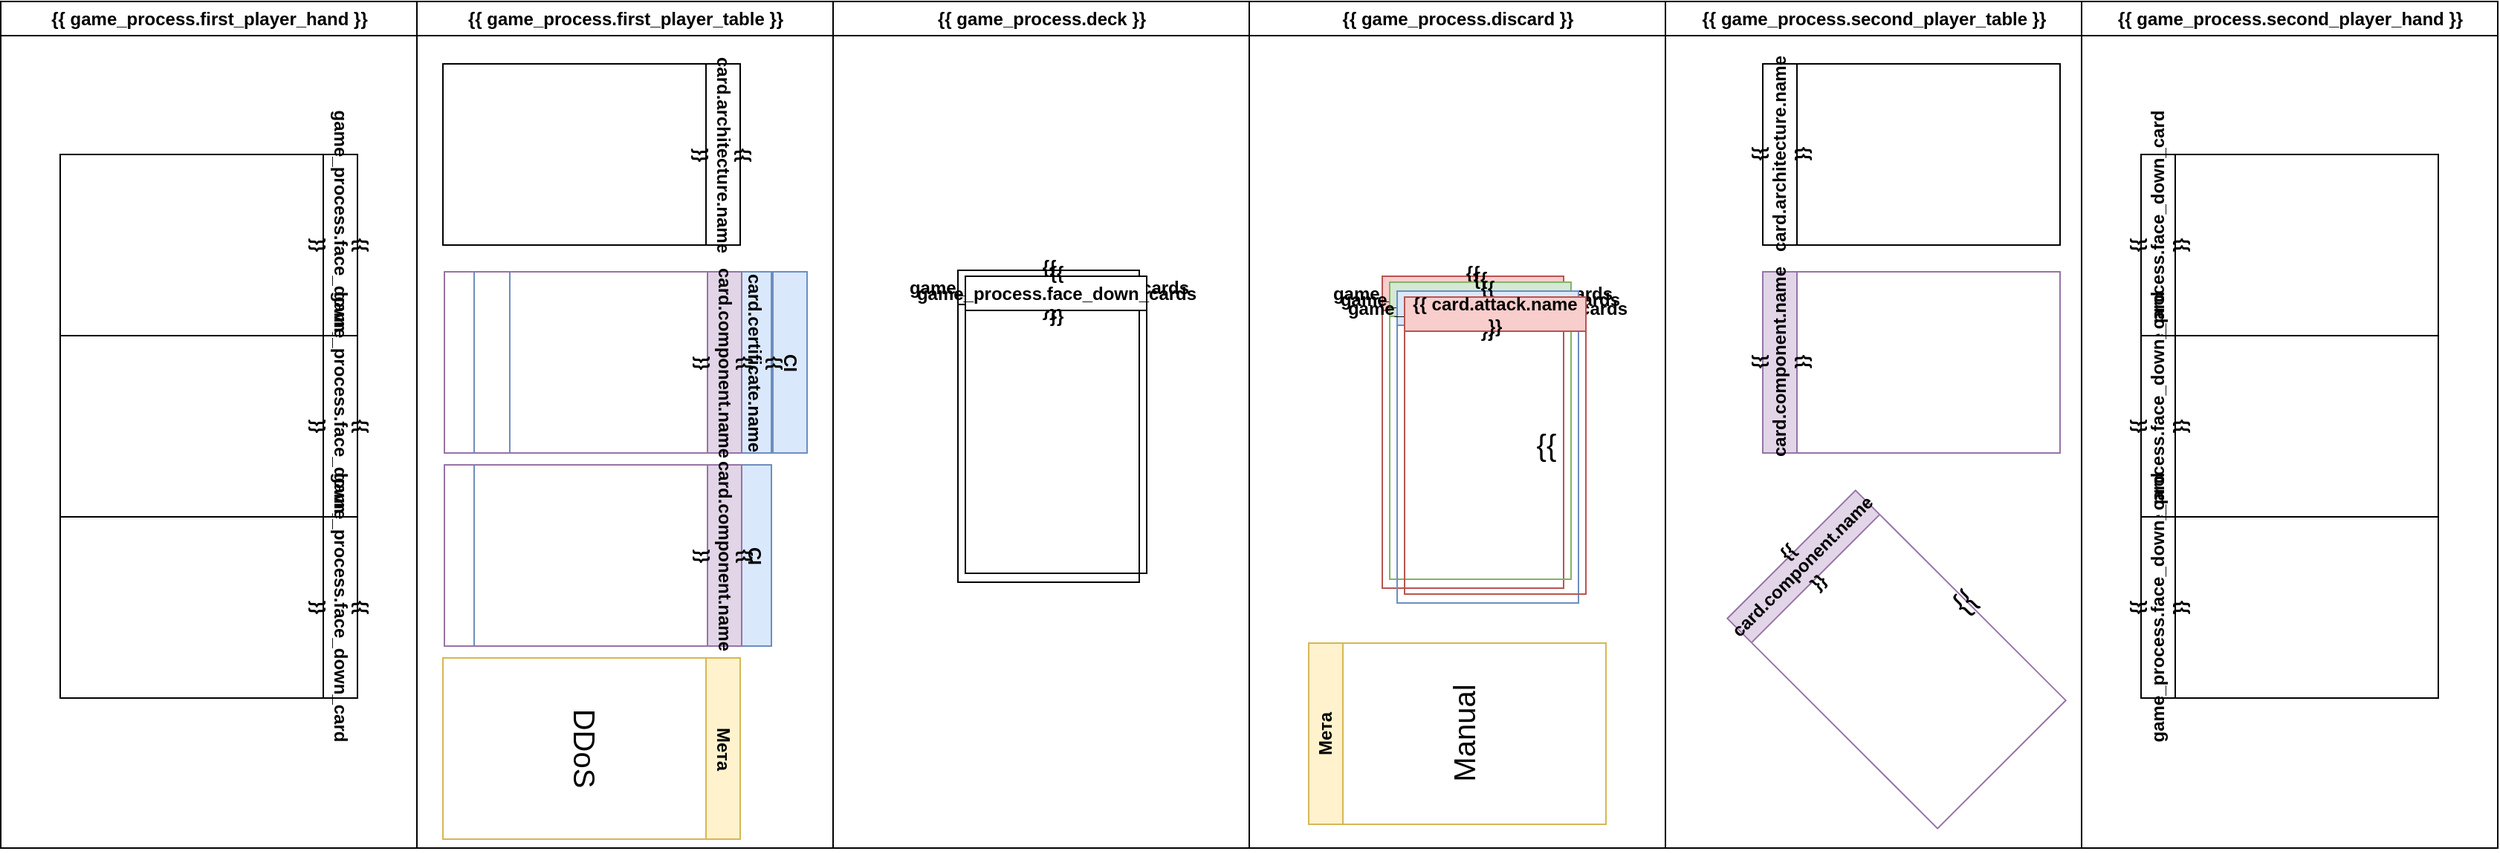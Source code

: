 <mxfile version="23.1.2" type="github">
  <diagram name="Page-1" id="e7e014a7-5840-1c2e-5031-d8a46d1fe8dd">
    <mxGraphModel dx="1065" dy="730" grid="1" gridSize="10" guides="1" tooltips="1" connect="1" arrows="1" fold="1" page="1" pageScale="1" pageWidth="1169" pageHeight="826" background="none" math="0" shadow="0">
      <root>
        <mxCell id="0" />
        <mxCell id="1" parent="0" />
        <mxCell id="2" value="{{ game_process.first_player_hand }}" style="swimlane;whiteSpace=wrap" parent="1" vertex="1">
          <mxGeometry x="164.5" y="128" width="280" height="570" as="geometry" />
        </mxCell>
        <mxCell id="dYky7ozjCTGvR8onbQTt-42" value="&lt;div&gt;{{ game_process.face_down_card }}&lt;/div&gt;" style="swimlane;horizontal=0;whiteSpace=wrap;html=1;rotation=-180;" parent="2" vertex="1">
          <mxGeometry x="40" y="103" width="200" height="122" as="geometry" />
        </mxCell>
        <mxCell id="dYky7ozjCTGvR8onbQTt-43" value="&lt;div&gt;{{ game_process.face_down_card }}&lt;/div&gt;" style="swimlane;horizontal=0;whiteSpace=wrap;html=1;rotation=-180;" parent="2" vertex="1">
          <mxGeometry x="40" y="225" width="200" height="122" as="geometry" />
        </mxCell>
        <mxCell id="dYky7ozjCTGvR8onbQTt-52" value="&lt;div&gt;{{ game_process.face_down_card }}&lt;/div&gt;" style="swimlane;horizontal=0;whiteSpace=wrap;html=1;rotation=-180;" parent="2" vertex="1">
          <mxGeometry x="40" y="347" width="200" height="122" as="geometry" />
        </mxCell>
        <mxCell id="3" value="{{ game_process.first_player_table }}" style="swimlane;whiteSpace=wrap" parent="1" vertex="1">
          <mxGeometry x="444.5" y="128" width="280" height="570" as="geometry" />
        </mxCell>
        <mxCell id="kVKbn-yuMC2sfHe30jHJ-10" value="CI" style="swimlane;horizontal=0;whiteSpace=wrap;html=1;rotation=-180;fillColor=#dae8fc;strokeColor=#6c8ebf;" parent="3" vertex="1">
          <mxGeometry x="62.5" y="182" width="200" height="122" as="geometry" />
        </mxCell>
        <mxCell id="kVKbn-yuMC2sfHe30jHJ-12" value="&lt;div&gt;{{ card.certificate.name }}&lt;/div&gt;" style="swimlane;horizontal=0;whiteSpace=wrap;html=1;rotation=-180;fillColor=#dae8fc;strokeColor=#6c8ebf;" parent="kVKbn-yuMC2sfHe30jHJ-10" vertex="1">
          <mxGeometry x="-24" width="200" height="122" as="geometry" />
        </mxCell>
        <mxCell id="dYky7ozjCTGvR8onbQTt-59" value="&lt;div&gt;{{ card.component.name }}&lt;/div&gt;" style="swimlane;horizontal=0;whiteSpace=wrap;html=1;rotation=-180;fillColor=#e1d5e7;strokeColor=#9673a6;" parent="kVKbn-yuMC2sfHe30jHJ-12" vertex="1">
          <mxGeometry x="-20" width="200" height="122" as="geometry" />
        </mxCell>
        <mxCell id="dYky7ozjCTGvR8onbQTt-60" value="&lt;div align=&quot;center&quot; style=&quot;font-size: 20px;&quot;&gt;&lt;font style=&quot;font-size: 20px;&quot;&gt;{{ card.component.types.frontend }}&lt;br&gt;&lt;/font&gt;&lt;/div&gt;&lt;div align=&quot;center&quot;&gt;&lt;br&gt;&lt;/div&gt;" style="text;strokeColor=none;fillColor=none;align=center;verticalAlign=middle;spacingLeft=4;spacingRight=4;overflow=hidden;points=[[0,0.5],[1,0.5]];portConstraint=eastwest;rotatable=0;whiteSpace=wrap;html=1;rotation=-270;" parent="dYky7ozjCTGvR8onbQTt-59" vertex="1">
          <mxGeometry x="26" y="46" width="140" height="30" as="geometry" />
        </mxCell>
        <mxCell id="kVKbn-yuMC2sfHe30jHJ-13" value="CI" style="swimlane;horizontal=0;whiteSpace=wrap;html=1;rotation=-180;fillColor=#dae8fc;strokeColor=#6c8ebf;" parent="3" vertex="1">
          <mxGeometry x="38.5" y="312" width="200" height="122" as="geometry" />
        </mxCell>
        <mxCell id="kVKbn-yuMC2sfHe30jHJ-6" value="&lt;div&gt;{{ card.component.name }}&lt;/div&gt;" style="swimlane;horizontal=0;whiteSpace=wrap;html=1;rotation=-180;fillColor=#e1d5e7;strokeColor=#9673a6;" parent="kVKbn-yuMC2sfHe30jHJ-13" vertex="1">
          <mxGeometry x="-20" width="200" height="122" as="geometry" />
        </mxCell>
        <mxCell id="kVKbn-yuMC2sfHe30jHJ-7" value="&lt;div align=&quot;center&quot; style=&quot;font-size: 20px;&quot;&gt;&lt;font style=&quot;font-size: 20px;&quot;&gt;{{ card.component.types.monitoring }}&lt;br&gt;&lt;/font&gt;&lt;/div&gt;" style="text;strokeColor=none;fillColor=none;align=center;verticalAlign=middle;spacingLeft=4;spacingRight=4;overflow=hidden;points=[[0,0.5],[1,0.5]];portConstraint=eastwest;rotatable=0;whiteSpace=wrap;html=1;rotation=-270;" parent="kVKbn-yuMC2sfHe30jHJ-6" vertex="1">
          <mxGeometry x="26" y="46" width="140" height="30" as="geometry" />
        </mxCell>
        <mxCell id="kVKbn-yuMC2sfHe30jHJ-4" value="Мета" style="swimlane;horizontal=0;whiteSpace=wrap;html=1;rotation=-180;fillColor=#fff2cc;strokeColor=#d6b656;" parent="3" vertex="1">
          <mxGeometry x="17.5" y="442" width="200" height="122" as="geometry" />
        </mxCell>
        <mxCell id="kVKbn-yuMC2sfHe30jHJ-5" value="&lt;div align=&quot;center&quot; style=&quot;font-size: 20px;&quot;&gt;&lt;font style=&quot;font-size: 20px;&quot;&gt;DDoS&lt;br&gt;&lt;/font&gt;&lt;/div&gt;" style="text;strokeColor=none;fillColor=none;align=center;verticalAlign=middle;spacingLeft=4;spacingRight=4;overflow=hidden;points=[[0,0.5],[1,0.5]];portConstraint=eastwest;rotatable=0;whiteSpace=wrap;html=1;rotation=-270;" parent="kVKbn-yuMC2sfHe30jHJ-4" vertex="1">
          <mxGeometry x="26" y="46" width="140" height="30" as="geometry" />
        </mxCell>
        <mxCell id="Hk7dOXYgMEHAXx12Ol8E-4" value="&lt;div&gt;{{ card.architecture.name }}&lt;/div&gt;" style="swimlane;horizontal=0;whiteSpace=wrap;html=1;rotation=-180;" vertex="1" parent="3">
          <mxGeometry x="17.5" y="42" width="200" height="122" as="geometry" />
        </mxCell>
        <mxCell id="4" value="{{ game_process.deck }}" style="swimlane;whiteSpace=wrap" parent="1" vertex="1">
          <mxGeometry x="724.5" y="128" width="280" height="570" as="geometry" />
        </mxCell>
        <mxCell id="dYky7ozjCTGvR8onbQTt-58" value="&lt;div&gt;{{ game_process.face_down_cards }}&lt;/div&gt;" style="swimlane;horizontal=0;whiteSpace=wrap;html=1;rotation=90;" parent="4" vertex="1">
          <mxGeometry x="40" y="225" width="210" height="122" as="geometry" />
        </mxCell>
        <mxCell id="dYky7ozjCTGvR8onbQTt-61" value="&lt;div&gt;{{ game_process.face_down_cards }}&lt;/div&gt;" style="swimlane;horizontal=0;whiteSpace=wrap;html=1;rotation=90;" parent="dYky7ozjCTGvR8onbQTt-58" vertex="1">
          <mxGeometry x="10" y="-1" width="200" height="122" as="geometry" />
        </mxCell>
        <mxCell id="dYky7ozjCTGvR8onbQTt-41" value="{{ game_process.discard }}" style="swimlane;whiteSpace=wrap" parent="1" vertex="1">
          <mxGeometry x="1004.5" y="128" width="280" height="570" as="geometry" />
        </mxCell>
        <mxCell id="kVKbn-yuMC2sfHe30jHJ-8" value="Мета" style="swimlane;horizontal=0;whiteSpace=wrap;html=1;rotation=0;fillColor=#fff2cc;strokeColor=#d6b656;" parent="dYky7ozjCTGvR8onbQTt-41" vertex="1">
          <mxGeometry x="40" y="432" width="200" height="122" as="geometry" />
        </mxCell>
        <mxCell id="kVKbn-yuMC2sfHe30jHJ-9" value="&lt;div align=&quot;center&quot; style=&quot;font-size: 20px;&quot;&gt;&lt;font style=&quot;font-size: 20px;&quot;&gt;Manual&lt;/font&gt;&lt;/div&gt;" style="text;strokeColor=none;fillColor=none;align=center;verticalAlign=middle;spacingLeft=4;spacingRight=4;overflow=hidden;points=[[0,0.5],[1,0.5]];portConstraint=eastwest;rotatable=0;whiteSpace=wrap;html=1;rotation=-90;" parent="kVKbn-yuMC2sfHe30jHJ-8" vertex="1">
          <mxGeometry x="34" y="46" width="140" height="30" as="geometry" />
        </mxCell>
        <mxCell id="dYky7ozjCTGvR8onbQTt-65" value="&lt;div&gt;{{ game_process.face_down_cards }}&lt;/div&gt;" style="swimlane;horizontal=0;whiteSpace=wrap;html=1;rotation=90;fillColor=#f8cecc;strokeColor=#b85450;" parent="1" vertex="1">
          <mxGeometry x="1050" y="357" width="210" height="122" as="geometry" />
        </mxCell>
        <mxCell id="dYky7ozjCTGvR8onbQTt-66" value="&lt;div&gt;{{ game_process.face_down_cards }}&lt;/div&gt;" style="swimlane;horizontal=0;whiteSpace=wrap;html=1;rotation=90;fillColor=#d5e8d4;strokeColor=#82b366;" parent="dYky7ozjCTGvR8onbQTt-65" vertex="1">
          <mxGeometry x="10" y="-1" width="200" height="122" as="geometry" />
        </mxCell>
        <mxCell id="dYky7ozjCTGvR8onbQTt-67" value="&lt;div&gt;{{ game_process.face_down_cards }}&lt;/div&gt;" style="swimlane;horizontal=0;whiteSpace=wrap;html=1;rotation=90;fillColor=#dae8fc;strokeColor=#6c8ebf;" parent="1" vertex="1">
          <mxGeometry x="1060" y="367" width="210" height="122" as="geometry" />
        </mxCell>
        <mxCell id="dYky7ozjCTGvR8onbQTt-68" value="{{ card.attack.name }}" style="swimlane;horizontal=0;whiteSpace=wrap;html=1;rotation=90;fillColor=#f8cecc;strokeColor=#b85450;" parent="dYky7ozjCTGvR8onbQTt-67" vertex="1">
          <mxGeometry x="10" y="-1" width="200" height="122" as="geometry" />
        </mxCell>
        <mxCell id="dYky7ozjCTGvR8onbQTt-69" value="&lt;div align=&quot;center&quot; style=&quot;font-size: 20px;&quot;&gt;&lt;font style=&quot;font-size: 20px;&quot;&gt;{{ card.attack.types.error }}&lt;br&gt;&lt;/font&gt;&lt;/div&gt;&lt;div align=&quot;center&quot;&gt;&lt;br&gt;&lt;/div&gt;" style="text;strokeColor=none;fillColor=none;align=center;verticalAlign=middle;spacingLeft=4;spacingRight=4;overflow=hidden;points=[[0,0.5],[1,0.5]];portConstraint=eastwest;rotatable=0;whiteSpace=wrap;html=1;" parent="dYky7ozjCTGvR8onbQTt-68" vertex="1">
          <mxGeometry x="30" y="46" width="140" height="30" as="geometry" />
        </mxCell>
        <mxCell id="dYky7ozjCTGvR8onbQTt-74" value="{{ game_process.second_player_hand }}" style="swimlane;whiteSpace=wrap" parent="1" vertex="1">
          <mxGeometry x="1564.5" y="128" width="280" height="570" as="geometry" />
        </mxCell>
        <mxCell id="dYky7ozjCTGvR8onbQTt-75" value="&lt;div&gt;{{ game_process.face_down_card }}&lt;/div&gt;" style="swimlane;horizontal=0;whiteSpace=wrap;html=1;rotation=0;" parent="dYky7ozjCTGvR8onbQTt-74" vertex="1">
          <mxGeometry x="40" y="103" width="200" height="122" as="geometry" />
        </mxCell>
        <mxCell id="dYky7ozjCTGvR8onbQTt-76" value="&lt;div&gt;{{ game_process.face_down_card }}&lt;/div&gt;" style="swimlane;horizontal=0;whiteSpace=wrap;html=1;rotation=0;" parent="dYky7ozjCTGvR8onbQTt-74" vertex="1">
          <mxGeometry x="40" y="225" width="200" height="122" as="geometry" />
        </mxCell>
        <mxCell id="dYky7ozjCTGvR8onbQTt-77" value="&lt;div&gt;{{ game_process.face_down_card }}&lt;/div&gt;" style="swimlane;horizontal=0;whiteSpace=wrap;html=1;rotation=0;" parent="dYky7ozjCTGvR8onbQTt-74" vertex="1">
          <mxGeometry x="40" y="347" width="200" height="122" as="geometry" />
        </mxCell>
        <mxCell id="dYky7ozjCTGvR8onbQTt-78" value="{{ game_process.second_player_table }}" style="swimlane;whiteSpace=wrap" parent="1" vertex="1">
          <mxGeometry x="1284.5" y="128" width="280" height="570" as="geometry" />
        </mxCell>
        <mxCell id="dYky7ozjCTGvR8onbQTt-81" value="&lt;div&gt;{{ card.component.name }}&lt;/div&gt;" style="swimlane;horizontal=0;whiteSpace=wrap;html=1;rotation=0;fillColor=#e1d5e7;strokeColor=#9673a6;" parent="dYky7ozjCTGvR8onbQTt-78" vertex="1">
          <mxGeometry x="65.5" y="182" width="200" height="122" as="geometry" />
        </mxCell>
        <mxCell id="dYky7ozjCTGvR8onbQTt-82" value="&lt;div align=&quot;center&quot; style=&quot;font-size: 20px;&quot;&gt;&lt;font style=&quot;font-size: 20px;&quot;&gt;{{ card.component.types.backend }}&lt;br&gt;&lt;/font&gt;&lt;/div&gt;&lt;div align=&quot;center&quot;&gt;&lt;br&gt;&lt;/div&gt;" style="text;strokeColor=none;fillColor=none;align=center;verticalAlign=middle;spacingLeft=4;spacingRight=4;overflow=hidden;points=[[0,0.5],[1,0.5]];portConstraint=eastwest;rotatable=0;whiteSpace=wrap;html=1;rotation=-90;" parent="dYky7ozjCTGvR8onbQTt-81" vertex="1">
          <mxGeometry x="34" y="46" width="140" height="30" as="geometry" />
        </mxCell>
        <mxCell id="Hk7dOXYgMEHAXx12Ol8E-5" value="&lt;div&gt;{{ card.architecture.name }}&lt;/div&gt;" style="swimlane;horizontal=0;whiteSpace=wrap;html=1;rotation=0;" vertex="1" parent="dYky7ozjCTGvR8onbQTt-78">
          <mxGeometry x="65.5" y="42" width="200" height="122" as="geometry" />
        </mxCell>
        <mxCell id="dYky7ozjCTGvR8onbQTt-79" value="&lt;div&gt;{{ card.component.name }}&lt;/div&gt;" style="swimlane;horizontal=0;whiteSpace=wrap;html=1;rotation=45;fillColor=#e1d5e7;strokeColor=#9673a6;" parent="dYky7ozjCTGvR8onbQTt-78" vertex="1">
          <mxGeometry x="55.5" y="382" width="200" height="122" as="geometry" />
        </mxCell>
        <mxCell id="dYky7ozjCTGvR8onbQTt-80" value="&lt;div align=&quot;center&quot; style=&quot;font-size: 20px;&quot;&gt;&lt;font style=&quot;font-size: 20px;&quot;&gt;{{ card.component.types.cloud }}&lt;br&gt;&lt;/font&gt;&lt;/div&gt;" style="text;strokeColor=none;fillColor=none;align=center;verticalAlign=middle;spacingLeft=4;spacingRight=4;overflow=hidden;points=[[0,0.5],[1,0.5]];portConstraint=eastwest;rotatable=0;whiteSpace=wrap;html=1;rotation=-45;" parent="dYky7ozjCTGvR8onbQTt-79" vertex="1">
          <mxGeometry x="33" y="49" width="140" height="30" as="geometry" />
        </mxCell>
      </root>
    </mxGraphModel>
  </diagram>
</mxfile>
